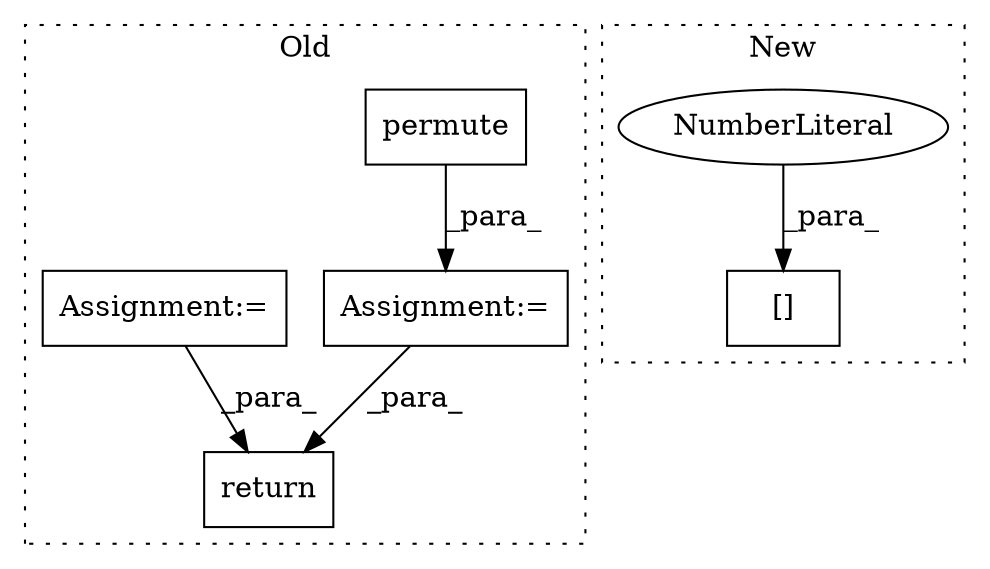 digraph G {
subgraph cluster0 {
1 [label="permute" a="32" s="2582,2597" l="8,1" shape="box"];
3 [label="Assignment:=" a="7" s="2957" l="21" shape="box"];
4 [label="return" a="41" s="3091" l="7" shape="box"];
6 [label="Assignment:=" a="7" s="2708" l="1" shape="box"];
label = "Old";
style="dotted";
}
subgraph cluster1 {
2 [label="[]" a="2" s="2089,2102" l="12,1" shape="box"];
5 [label="NumberLiteral" a="34" s="2101" l="1" shape="ellipse"];
label = "New";
style="dotted";
}
1 -> 3 [label="_para_"];
3 -> 4 [label="_para_"];
5 -> 2 [label="_para_"];
6 -> 4 [label="_para_"];
}